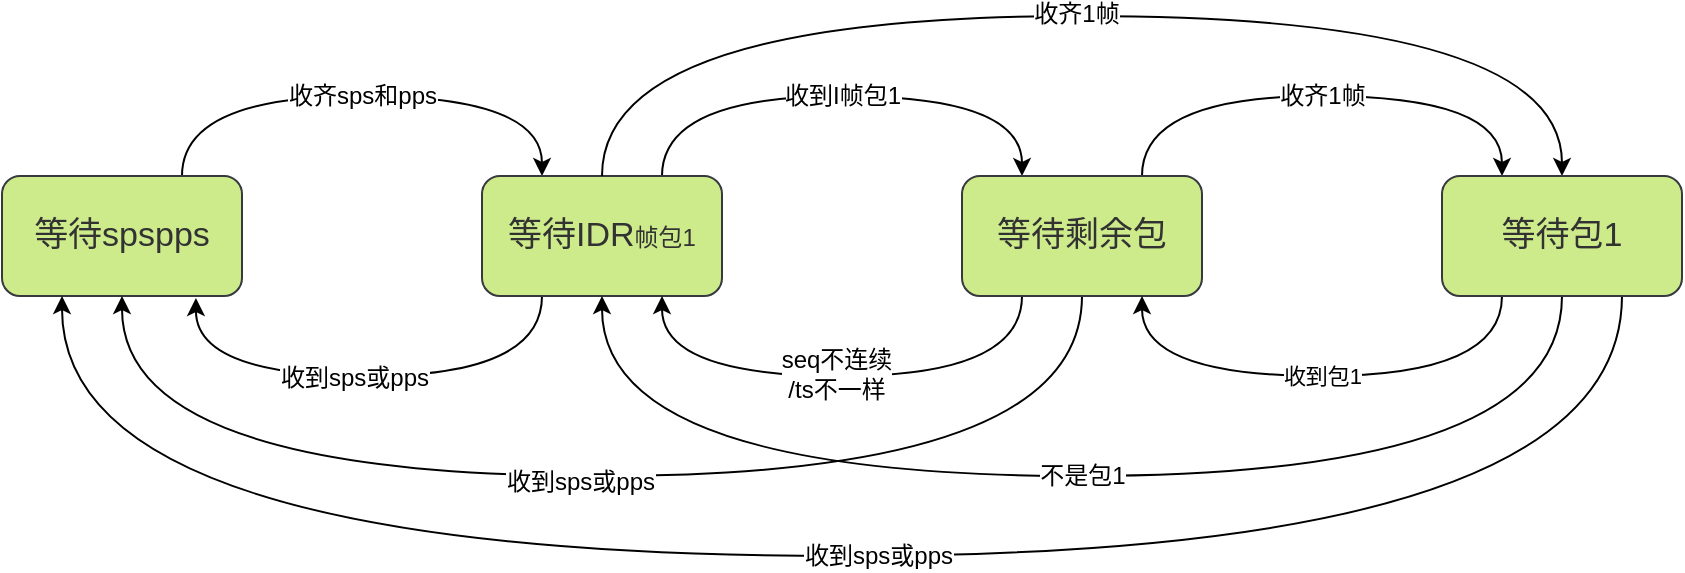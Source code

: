 <mxfile version="12.3.2" type="device" pages="3"><diagram id="Md84uTz-1doAXqeSk_CI" name="H264Depack"><mxGraphModel dx="1370" dy="860" grid="1" gridSize="10" guides="1" tooltips="1" connect="1" arrows="1" fold="1" page="1" pageScale="1" pageWidth="827" pageHeight="1169" math="0" shadow="0"><root><mxCell id="T4hZ1Px-YXxfWn6DsISD-0"/><mxCell id="T4hZ1Px-YXxfWn6DsISD-1" parent="T4hZ1Px-YXxfWn6DsISD-0"/><mxCell id="eX6O4hb9X0wzpT6Pg8Ec-5" style="edgeStyle=orthogonalEdgeStyle;rounded=0;orthogonalLoop=1;jettySize=auto;html=1;exitX=0.75;exitY=0;exitDx=0;exitDy=0;entryX=0.25;entryY=0;entryDx=0;entryDy=0;curved=1;" parent="T4hZ1Px-YXxfWn6DsISD-1" source="eX6O4hb9X0wzpT6Pg8Ec-1" target="eX6O4hb9X0wzpT6Pg8Ec-2" edge="1"><mxGeometry relative="1" as="geometry"><Array as="points"><mxPoint x="130" y="260"/><mxPoint x="310" y="260"/></Array></mxGeometry></mxCell><mxCell id="eX6O4hb9X0wzpT6Pg8Ec-6" value="收齐sps和pps" style="text;html=1;align=center;verticalAlign=middle;resizable=0;points=[];;labelBackgroundColor=#ffffff;" parent="eX6O4hb9X0wzpT6Pg8Ec-5" vertex="1" connectable="0"><mxGeometry x="-0.45" relative="1" as="geometry"><mxPoint x="58" as="offset"/></mxGeometry></mxCell><mxCell id="eX6O4hb9X0wzpT6Pg8Ec-1" value="&lt;span style=&quot;color: rgb(50 , 50 , 50) ; font-size: 17px ; white-space: normal ; background-color: rgba(255 , 255 , 255 , 0.01)&quot;&gt;等待spspps&lt;/span&gt;" style="rounded=1;whiteSpace=wrap;html=1;fillColor=#cdeb8b;strokeColor=#36393d;" parent="T4hZ1Px-YXxfWn6DsISD-1" vertex="1"><mxGeometry x="40" y="300" width="120" height="60" as="geometry"/></mxCell><mxCell id="eX6O4hb9X0wzpT6Pg8Ec-13" style="edgeStyle=orthogonalEdgeStyle;curved=1;rounded=0;orthogonalLoop=1;jettySize=auto;html=1;entryX=0.25;entryY=0;entryDx=0;entryDy=0;exitX=0.75;exitY=0;exitDx=0;exitDy=0;" parent="T4hZ1Px-YXxfWn6DsISD-1" source="eX6O4hb9X0wzpT6Pg8Ec-2" target="eX6O4hb9X0wzpT6Pg8Ec-3" edge="1"><mxGeometry relative="1" as="geometry"><Array as="points"><mxPoint x="370" y="260"/><mxPoint x="550" y="260"/></Array></mxGeometry></mxCell><mxCell id="eX6O4hb9X0wzpT6Pg8Ec-14" value="收到I帧包1" style="text;html=1;align=center;verticalAlign=middle;resizable=0;points=[];;labelBackgroundColor=#ffffff;" parent="eX6O4hb9X0wzpT6Pg8Ec-13" vertex="1" connectable="0"><mxGeometry x="-0.177" y="-1" relative="1" as="geometry"><mxPoint x="23" y="-1" as="offset"/></mxGeometry></mxCell><mxCell id="eX6O4hb9X0wzpT6Pg8Ec-18" style="edgeStyle=orthogonalEdgeStyle;curved=1;rounded=0;orthogonalLoop=1;jettySize=auto;html=1;entryX=0.808;entryY=1.017;entryDx=0;entryDy=0;entryPerimeter=0;exitX=0.25;exitY=1;exitDx=0;exitDy=0;" parent="T4hZ1Px-YXxfWn6DsISD-1" source="eX6O4hb9X0wzpT6Pg8Ec-2" target="eX6O4hb9X0wzpT6Pg8Ec-1" edge="1"><mxGeometry relative="1" as="geometry"><Array as="points"><mxPoint x="310" y="400"/><mxPoint x="137" y="400"/></Array></mxGeometry></mxCell><mxCell id="eX6O4hb9X0wzpT6Pg8Ec-19" value="收到sps或pps" style="text;html=1;align=center;verticalAlign=middle;resizable=0;points=[];;labelBackgroundColor=#ffffff;" parent="eX6O4hb9X0wzpT6Pg8Ec-18" vertex="1" connectable="0"><mxGeometry x="0.064" y="1" relative="1" as="geometry"><mxPoint as="offset"/></mxGeometry></mxCell><mxCell id="eX6O4hb9X0wzpT6Pg8Ec-2" value="&lt;span style=&quot;color: rgb(50 , 50 , 50) ; font-size: 17px ; background-color: rgba(255 , 255 , 255 , 0.01)&quot;&gt;等待IDR&lt;/span&gt;&lt;span style=&quot;color: rgb(50 , 50 , 50) ; font-size: inherit&quot;&gt;帧包1&lt;/span&gt;" style="rounded=1;whiteSpace=wrap;html=1;fillColor=#cdeb8b;strokeColor=#36393d;" parent="T4hZ1Px-YXxfWn6DsISD-1" vertex="1"><mxGeometry x="280" y="300" width="120" height="60" as="geometry"/></mxCell><mxCell id="eX6O4hb9X0wzpT6Pg8Ec-20" style="edgeStyle=orthogonalEdgeStyle;curved=1;rounded=0;orthogonalLoop=1;jettySize=auto;html=1;entryX=0.75;entryY=1;entryDx=0;entryDy=0;exitX=0.25;exitY=1;exitDx=0;exitDy=0;" parent="T4hZ1Px-YXxfWn6DsISD-1" source="eX6O4hb9X0wzpT6Pg8Ec-3" target="eX6O4hb9X0wzpT6Pg8Ec-2" edge="1"><mxGeometry relative="1" as="geometry"><Array as="points"><mxPoint x="550" y="400"/><mxPoint x="370" y="400"/></Array></mxGeometry></mxCell><mxCell id="eX6O4hb9X0wzpT6Pg8Ec-21" value="&lt;div&gt;seq不连续&lt;/div&gt;&lt;div&gt;/ts不一样&lt;/div&gt;" style="text;html=1;align=center;verticalAlign=middle;resizable=0;points=[];;labelBackgroundColor=#ffffff;" parent="eX6O4hb9X0wzpT6Pg8Ec-20" vertex="1" connectable="0"><mxGeometry x="0.023" y="-1" relative="1" as="geometry"><mxPoint as="offset"/></mxGeometry></mxCell><mxCell id="eX6O4hb9X0wzpT6Pg8Ec-22" style="edgeStyle=orthogonalEdgeStyle;curved=1;rounded=0;orthogonalLoop=1;jettySize=auto;html=1;entryX=0.25;entryY=0;entryDx=0;entryDy=0;exitX=0.75;exitY=0;exitDx=0;exitDy=0;" parent="T4hZ1Px-YXxfWn6DsISD-1" source="eX6O4hb9X0wzpT6Pg8Ec-3" target="eX6O4hb9X0wzpT6Pg8Ec-4" edge="1"><mxGeometry relative="1" as="geometry"><Array as="points"><mxPoint x="610" y="260"/><mxPoint x="790" y="260"/></Array></mxGeometry></mxCell><mxCell id="eX6O4hb9X0wzpT6Pg8Ec-23" value="收齐1帧" style="text;html=1;align=center;verticalAlign=middle;resizable=0;points=[];;labelBackgroundColor=#ffffff;" parent="eX6O4hb9X0wzpT6Pg8Ec-22" vertex="1" connectable="0"><mxGeometry x="-0.092" relative="1" as="geometry"><mxPoint x="12" as="offset"/></mxGeometry></mxCell><mxCell id="eX6O4hb9X0wzpT6Pg8Ec-25" style="edgeStyle=orthogonalEdgeStyle;curved=1;rounded=0;orthogonalLoop=1;jettySize=auto;html=1;entryX=0.5;entryY=0;entryDx=0;entryDy=0;exitX=0.5;exitY=0;exitDx=0;exitDy=0;" parent="T4hZ1Px-YXxfWn6DsISD-1" source="eX6O4hb9X0wzpT6Pg8Ec-2" target="eX6O4hb9X0wzpT6Pg8Ec-4" edge="1"><mxGeometry relative="1" as="geometry"><Array as="points"><mxPoint x="340" y="220"/><mxPoint x="820" y="220"/></Array></mxGeometry></mxCell><mxCell id="eX6O4hb9X0wzpT6Pg8Ec-26" value="收齐1帧" style="text;html=1;align=center;verticalAlign=middle;resizable=0;points=[];;labelBackgroundColor=#ffffff;" parent="eX6O4hb9X0wzpT6Pg8Ec-25" vertex="1" connectable="0"><mxGeometry x="-0.009" y="1" relative="1" as="geometry"><mxPoint as="offset"/></mxGeometry></mxCell><mxCell id="eX6O4hb9X0wzpT6Pg8Ec-29" style="edgeStyle=orthogonalEdgeStyle;curved=1;rounded=0;orthogonalLoop=1;jettySize=auto;html=1;entryX=0.5;entryY=1;entryDx=0;entryDy=0;exitX=0.5;exitY=1;exitDx=0;exitDy=0;" parent="T4hZ1Px-YXxfWn6DsISD-1" source="eX6O4hb9X0wzpT6Pg8Ec-3" target="eX6O4hb9X0wzpT6Pg8Ec-1" edge="1"><mxGeometry relative="1" as="geometry"><Array as="points"><mxPoint x="580" y="450"/><mxPoint x="100" y="450"/></Array></mxGeometry></mxCell><mxCell id="eX6O4hb9X0wzpT6Pg8Ec-30" value="收到sps或pps" style="text;html=1;align=center;verticalAlign=middle;resizable=0;points=[];;labelBackgroundColor=#ffffff;" parent="eX6O4hb9X0wzpT6Pg8Ec-29" vertex="1" connectable="0"><mxGeometry x="0.033" y="3" relative="1" as="geometry"><mxPoint as="offset"/></mxGeometry></mxCell><mxCell id="eX6O4hb9X0wzpT6Pg8Ec-3" value="&lt;span style=&quot;color: rgb(50 , 50 , 50) ; font-size: 17px ; background-color: rgba(255 , 255 , 255 , 0.01)&quot;&gt;等待剩余包&lt;/span&gt;" style="rounded=1;whiteSpace=wrap;html=1;fillColor=#cdeb8b;strokeColor=#36393d;" parent="T4hZ1Px-YXxfWn6DsISD-1" vertex="1"><mxGeometry x="520" y="300" width="120" height="60" as="geometry"/></mxCell><mxCell id="eX6O4hb9X0wzpT6Pg8Ec-24" value="收到包1" style="edgeStyle=orthogonalEdgeStyle;curved=1;rounded=0;orthogonalLoop=1;jettySize=auto;html=1;entryX=0.75;entryY=1;entryDx=0;entryDy=0;exitX=0.25;exitY=1;exitDx=0;exitDy=0;" parent="T4hZ1Px-YXxfWn6DsISD-1" source="eX6O4hb9X0wzpT6Pg8Ec-4" target="eX6O4hb9X0wzpT6Pg8Ec-3" edge="1"><mxGeometry relative="1" as="geometry"><Array as="points"><mxPoint x="790" y="400"/><mxPoint x="610" y="400"/></Array></mxGeometry></mxCell><mxCell id="eX6O4hb9X0wzpT6Pg8Ec-27" style="edgeStyle=orthogonalEdgeStyle;curved=1;rounded=0;orthogonalLoop=1;jettySize=auto;html=1;entryX=0.5;entryY=1;entryDx=0;entryDy=0;exitX=0.5;exitY=1;exitDx=0;exitDy=0;" parent="T4hZ1Px-YXxfWn6DsISD-1" source="eX6O4hb9X0wzpT6Pg8Ec-4" target="eX6O4hb9X0wzpT6Pg8Ec-2" edge="1"><mxGeometry relative="1" as="geometry"><Array as="points"><mxPoint x="820" y="450"/><mxPoint x="340" y="450"/></Array></mxGeometry></mxCell><mxCell id="eX6O4hb9X0wzpT6Pg8Ec-28" value="不是包1" style="text;html=1;align=center;verticalAlign=middle;resizable=0;points=[];;labelBackgroundColor=#ffffff;" parent="eX6O4hb9X0wzpT6Pg8Ec-27" vertex="1" connectable="0"><mxGeometry relative="1" as="geometry"><mxPoint as="offset"/></mxGeometry></mxCell><mxCell id="eX6O4hb9X0wzpT6Pg8Ec-31" style="edgeStyle=orthogonalEdgeStyle;curved=1;rounded=0;orthogonalLoop=1;jettySize=auto;html=1;entryX=0.25;entryY=1;entryDx=0;entryDy=0;exitX=0.75;exitY=1;exitDx=0;exitDy=0;" parent="T4hZ1Px-YXxfWn6DsISD-1" source="eX6O4hb9X0wzpT6Pg8Ec-4" target="eX6O4hb9X0wzpT6Pg8Ec-1" edge="1"><mxGeometry relative="1" as="geometry"><Array as="points"><mxPoint x="850" y="490"/><mxPoint x="70" y="490"/></Array></mxGeometry></mxCell><mxCell id="eX6O4hb9X0wzpT6Pg8Ec-32" value="收到sps或pps" style="text;html=1;align=center;verticalAlign=middle;resizable=0;points=[];;labelBackgroundColor=#ffffff;" parent="eX6O4hb9X0wzpT6Pg8Ec-31" vertex="1" connectable="0"><mxGeometry x="-0.035" relative="1" as="geometry"><mxPoint as="offset"/></mxGeometry></mxCell><mxCell id="eX6O4hb9X0wzpT6Pg8Ec-4" value="&lt;span style=&quot;color: rgb(50 , 50 , 50) ; font-size: 17px ; background-color: rgba(255 , 255 , 255 , 0.01)&quot;&gt;等待包1&lt;/span&gt;" style="rounded=1;whiteSpace=wrap;html=1;fillColor=#cdeb8b;strokeColor=#36393d;" parent="T4hZ1Px-YXxfWn6DsISD-1" vertex="1"><mxGeometry x="760" y="300" width="120" height="60" as="geometry"/></mxCell></root></mxGraphModel></diagram><diagram name="c2rtmp" id="&amp;#x7248;&amp;#x9762;_1"><mxGraphModel dx="991" dy="776" grid="1" gridSize="10" guides="1" tooltips="1" connect="1" arrows="1" fold="1" page="1" pageScale="1" pageWidth="826" pageHeight="1169" background="none" math="0" shadow="0"><root><mxCell id="0"/><mxCell id="1" parent="0"/><mxCell id="Ic75zNPmqzDmHz3IrffY-1" style="rounded=0;orthogonalLoop=1;jettySize=auto;html=1;entryX=0;entryY=0.5;entryDx=0;entryDy=0;" parent="1" source="H6DLIzqr_52wFTaA-6qF-9" target="H6DLIzqr_52wFTaA-6qF-11" edge="1"><mxGeometry relative="1" as="geometry"/></mxCell><mxCell id="Ic75zNPmqzDmHz3IrffY-2" value="rtmp play/push" style="text;html=1;align=center;verticalAlign=middle;resizable=0;points=[];;labelBackgroundColor=#ffffff;" parent="Ic75zNPmqzDmHz3IrffY-1" vertex="1" connectable="0"><mxGeometry x="0.23" y="-1" relative="1" as="geometry"><mxPoint x="-18.5" y="-0.5" as="offset"/></mxGeometry></mxCell><mxCell id="Ic75zNPmqzDmHz3IrffY-4" style="edgeStyle=none;rounded=0;orthogonalLoop=1;jettySize=auto;html=1;entryX=0;entryY=0.5;entryDx=0;entryDy=0;" parent="1" source="H6DLIzqr_52wFTaA-6qF-9" target="Ic75zNPmqzDmHz3IrffY-3" edge="1"><mxGeometry relative="1" as="geometry"/></mxCell><mxCell id="Ic75zNPmqzDmHz3IrffY-5" value="client http req" style="text;html=1;align=center;verticalAlign=middle;resizable=0;points=[];;labelBackgroundColor=#ffffff;" parent="Ic75zNPmqzDmHz3IrffY-4" vertex="1" connectable="0"><mxGeometry x="0.06" y="1" relative="1" as="geometry"><mxPoint as="offset"/></mxGeometry></mxCell><mxCell id="Ic75zNPmqzDmHz3IrffY-7" style="edgeStyle=none;rounded=0;orthogonalLoop=1;jettySize=auto;html=1;" parent="1" source="H6DLIzqr_52wFTaA-6qF-9" target="Ic75zNPmqzDmHz3IrffY-6" edge="1"><mxGeometry relative="1" as="geometry"/></mxCell><mxCell id="Ic75zNPmqzDmHz3IrffY-8" value="delete session" style="text;html=1;align=center;verticalAlign=middle;resizable=0;points=[];;labelBackgroundColor=#ffffff;" parent="Ic75zNPmqzDmHz3IrffY-7" vertex="1" connectable="0"><mxGeometry x="-0.274" y="4" relative="1" as="geometry"><mxPoint x="30.5" y="6.5" as="offset"/></mxGeometry></mxCell><mxCell id="Ic75zNPmqzDmHz3IrffY-13" style="edgeStyle=none;rounded=0;orthogonalLoop=1;jettySize=auto;html=1;entryX=0.5;entryY=0;entryDx=0;entryDy=0;" parent="1" source="H6DLIzqr_52wFTaA-6qF-9" target="Ic75zNPmqzDmHz3IrffY-9" edge="1"><mxGeometry relative="1" as="geometry"/></mxCell><mxCell id="Ic75zNPmqzDmHz3IrffY-14" value="enter success" style="text;html=1;align=center;verticalAlign=middle;resizable=0;points=[];;labelBackgroundColor=#ffffff;" parent="Ic75zNPmqzDmHz3IrffY-13" vertex="1" connectable="0"><mxGeometry x="-0.379" y="-1" relative="1" as="geometry"><mxPoint as="offset"/></mxGeometry></mxCell><mxCell id="H6DLIzqr_52wFTaA-6qF-9" value="entering" style="rounded=1;whiteSpace=wrap;html=1;fillColor=#dae8fc;strokeColor=#6c8ebf;" parent="1" vertex="1"><mxGeometry x="120" y="170" width="120" height="60" as="geometry"/></mxCell><mxCell id="H6DLIzqr_52wFTaA-6qF-11" value="response fail to client" style="rounded=1;whiteSpace=wrap;html=1;fillColor=#d5e8d4;strokeColor=#82b366;" parent="1" vertex="1"><mxGeometry x="400" y="110" width="160" height="40" as="geometry"/></mxCell><mxCell id="Ic75zNPmqzDmHz3IrffY-3" value="client req queue" style="rounded=1;whiteSpace=wrap;html=1;fillColor=#d5e8d4;strokeColor=#82b366;" parent="1" vertex="1"><mxGeometry x="400" y="180" width="160" height="40" as="geometry"/></mxCell><mxCell id="Ic75zNPmqzDmHz3IrffY-6" value="exit confr" style="rounded=1;whiteSpace=wrap;html=1;fillColor=#d5e8d4;strokeColor=#82b366;" parent="1" vertex="1"><mxGeometry x="400" y="250" width="160" height="40" as="geometry"/></mxCell><mxCell id="Ic75zNPmqzDmHz3IrffY-11" style="edgeStyle=none;rounded=0;orthogonalLoop=1;jettySize=auto;html=1;entryX=0;entryY=0.75;entryDx=0;entryDy=0;" parent="1" source="Ic75zNPmqzDmHz3IrffY-9" target="Ic75zNPmqzDmHz3IrffY-10" edge="1"><mxGeometry relative="1" as="geometry"/></mxCell><mxCell id="Ic75zNPmqzDmHz3IrffY-12" value="immediately" style="text;html=1;align=center;verticalAlign=middle;resizable=0;points=[];;labelBackgroundColor=#ffffff;" parent="Ic75zNPmqzDmHz3IrffY-11" vertex="1" connectable="0"><mxGeometry x="0.168" y="-1" relative="1" as="geometry"><mxPoint x="-13.5" y="4.5" as="offset"/></mxGeometry></mxCell><mxCell id="Ic75zNPmqzDmHz3IrffY-16" style="edgeStyle=none;rounded=0;orthogonalLoop=1;jettySize=auto;html=1;entryX=0;entryY=0.5;entryDx=0;entryDy=0;" parent="1" source="Ic75zNPmqzDmHz3IrffY-9" target="Ic75zNPmqzDmHz3IrffY-20" edge="1"><mxGeometry relative="1" as="geometry"><mxPoint x="360" y="507.5" as="targetPoint"/></mxGeometry></mxCell><mxCell id="Ic75zNPmqzDmHz3IrffY-17" value="client http req" style="text;html=1;align=center;verticalAlign=middle;resizable=0;points=[];;labelBackgroundColor=#ffffff;" parent="Ic75zNPmqzDmHz3IrffY-16" vertex="1" connectable="0"><mxGeometry x="-0.04" y="1" relative="1" as="geometry"><mxPoint as="offset"/></mxGeometry></mxCell><mxCell id="Ic75zNPmqzDmHz3IrffY-27" style="rounded=0;orthogonalLoop=1;jettySize=auto;html=1;entryX=0;entryY=0.5;entryDx=0;entryDy=0;" parent="1" source="Ic75zNPmqzDmHz3IrffY-9" target="Ic75zNPmqzDmHz3IrffY-26" edge="1"><mxGeometry relative="1" as="geometry"/></mxCell><mxCell id="Ic75zNPmqzDmHz3IrffY-28" value="rtmp play/push" style="text;html=1;align=center;verticalAlign=middle;resizable=0;points=[];;labelBackgroundColor=#ffffff;" parent="Ic75zNPmqzDmHz3IrffY-27" vertex="1" connectable="0"><mxGeometry x="-0.163" y="-1" relative="1" as="geometry"><mxPoint x="13.5" y="-1.5" as="offset"/></mxGeometry></mxCell><mxCell id="Ic75zNPmqzDmHz3IrffY-30" style="edgeStyle=none;rounded=0;orthogonalLoop=1;jettySize=auto;html=1;entryX=0;entryY=0.5;entryDx=0;entryDy=0;" parent="1" source="Ic75zNPmqzDmHz3IrffY-9" target="Ic75zNPmqzDmHz3IrffY-29" edge="1"><mxGeometry relative="1" as="geometry"/></mxCell><mxCell id="Ic75zNPmqzDmHz3IrffY-31" value="delete session" style="text;html=1;align=center;verticalAlign=middle;resizable=0;points=[];;labelBackgroundColor=#ffffff;" parent="Ic75zNPmqzDmHz3IrffY-30" vertex="1" connectable="0"><mxGeometry x="-0.127" relative="1" as="geometry"><mxPoint x="20" y="10.5" as="offset"/></mxGeometry></mxCell><mxCell id="Ic75zNPmqzDmHz3IrffY-33" style="edgeStyle=none;rounded=0;orthogonalLoop=1;jettySize=auto;html=1;" parent="1" source="Ic75zNPmqzDmHz3IrffY-9" target="Ic75zNPmqzDmHz3IrffY-32" edge="1"><mxGeometry relative="1" as="geometry"/></mxCell><mxCell id="Ic75zNPmqzDmHz3IrffY-34" value="diconnected" style="text;html=1;align=center;verticalAlign=middle;resizable=0;points=[];;labelBackgroundColor=#ffffff;" parent="Ic75zNPmqzDmHz3IrffY-33" vertex="1" connectable="0"><mxGeometry x="-0.093" relative="1" as="geometry"><mxPoint y="-22.5" as="offset"/></mxGeometry></mxCell><mxCell id="Ic75zNPmqzDmHz3IrffY-9" value="entered" style="rounded=1;whiteSpace=wrap;html=1;fillColor=#dae8fc;strokeColor=#6c8ebf;" parent="1" vertex="1"><mxGeometry x="120" y="422.5" width="120" height="60" as="geometry"/></mxCell><mxCell id="Ic75zNPmqzDmHz3IrffY-19" style="edgeStyle=none;rounded=0;orthogonalLoop=1;jettySize=auto;html=1;entryX=0;entryY=0.5;entryDx=0;entryDy=0;" parent="1" source="Ic75zNPmqzDmHz3IrffY-10" target="Ic75zNPmqzDmHz3IrffY-18" edge="1"><mxGeometry relative="1" as="geometry"/></mxCell><mxCell id="Ic75zNPmqzDmHz3IrffY-10" value="iterate client req queue" style="rounded=1;whiteSpace=wrap;html=1;fillColor=#d5e8d4;strokeColor=#82b366;" parent="1" vertex="1"><mxGeometry x="400" y="350" width="160" height="40" as="geometry"/></mxCell><mxCell id="Ic75zNPmqzDmHz3IrffY-18" value="process req" style="rounded=1;whiteSpace=wrap;html=1;fillColor=#d5e8d4;strokeColor=#82b366;" parent="1" vertex="1"><mxGeometry x="620" y="350" width="160" height="40" as="geometry"/></mxCell><mxCell id="Ic75zNPmqzDmHz3IrffY-22" style="edgeStyle=none;rounded=0;orthogonalLoop=1;jettySize=auto;html=1;entryX=0.5;entryY=1;entryDx=0;entryDy=0;" parent="1" source="Ic75zNPmqzDmHz3IrffY-20" target="Ic75zNPmqzDmHz3IrffY-10" edge="1"><mxGeometry relative="1" as="geometry"/></mxCell><mxCell id="Ic75zNPmqzDmHz3IrffY-24" value="Y" style="text;html=1;align=center;verticalAlign=middle;resizable=0;points=[];;labelBackgroundColor=#ffffff;" parent="Ic75zNPmqzDmHz3IrffY-22" vertex="1" connectable="0"><mxGeometry x="-0.636" relative="1" as="geometry"><mxPoint as="offset"/></mxGeometry></mxCell><mxCell id="Ic75zNPmqzDmHz3IrffY-23" style="edgeStyle=orthogonalEdgeStyle;rounded=0;orthogonalLoop=1;jettySize=auto;html=1;exitX=1;exitY=0.5;exitDx=0;exitDy=0;entryX=0.5;entryY=1;entryDx=0;entryDy=0;" parent="1" source="Ic75zNPmqzDmHz3IrffY-20" target="Ic75zNPmqzDmHz3IrffY-18" edge="1"><mxGeometry relative="1" as="geometry"/></mxCell><mxCell id="Ic75zNPmqzDmHz3IrffY-25" value="N" style="text;html=1;align=center;verticalAlign=middle;resizable=0;points=[];;labelBackgroundColor=#ffffff;" parent="Ic75zNPmqzDmHz3IrffY-23" vertex="1" connectable="0"><mxGeometry x="-0.918" y="-1" relative="1" as="geometry"><mxPoint as="offset"/></mxGeometry></mxCell><mxCell id="Ic75zNPmqzDmHz3IrffY-20" value="&lt;span style=&quot;white-space: normal&quot;&gt;queue.length ?&lt;/span&gt;" style="rhombus;whiteSpace=wrap;html=1;" parent="1" vertex="1"><mxGeometry x="400" y="427.5" width="160" height="50" as="geometry"/></mxCell><mxCell id="Ic75zNPmqzDmHz3IrffY-26" value="process play/push" style="rounded=1;whiteSpace=wrap;html=1;fillColor=#d5e8d4;strokeColor=#82b366;" parent="1" vertex="1"><mxGeometry x="400" y="511.5" width="160" height="40" as="geometry"/></mxCell><mxCell id="Ic75zNPmqzDmHz3IrffY-29" value="exit confr" style="rounded=1;whiteSpace=wrap;html=1;fillColor=#d5e8d4;strokeColor=#82b366;" parent="1" vertex="1"><mxGeometry x="400" y="587.5" width="160" height="40" as="geometry"/></mxCell><mxCell id="Ic75zNPmqzDmHz3IrffY-35" style="edgeStyle=none;rounded=0;orthogonalLoop=1;jettySize=auto;html=1;exitX=0.083;exitY=0.017;exitDx=0;exitDy=0;exitPerimeter=0;" parent="1" source="Ic75zNPmqzDmHz3IrffY-32" edge="1"><mxGeometry relative="1" as="geometry"><mxPoint x="130" y="483" as="targetPoint"/></mxGeometry></mxCell><mxCell id="Ic75zNPmqzDmHz3IrffY-36" value="connected" style="text;html=1;align=center;verticalAlign=middle;resizable=0;points=[];;labelBackgroundColor=#ffffff;" parent="Ic75zNPmqzDmHz3IrffY-35" vertex="1" connectable="0"><mxGeometry x="0.146" y="1" relative="1" as="geometry"><mxPoint x="1" y="25" as="offset"/></mxGeometry></mxCell><mxCell id="Ic75zNPmqzDmHz3IrffY-32" value="retrying" style="rounded=1;whiteSpace=wrap;html=1;fillColor=#dae8fc;strokeColor=#6c8ebf;" parent="1" vertex="1"><mxGeometry x="120" y="660" width="120" height="60" as="geometry"/></mxCell><mxCell id="keOjPXZbSedMm5BZoAtV-1" value="注意事项：&lt;br&gt;&lt;ol&gt;&lt;li&gt;webrtc 发布流，小程序比bridge先收到onpub事件，小程序req stream时bridge会返回NOT found stream。&lt;/li&gt;&lt;li&gt;&lt;br&gt;&lt;/li&gt;&lt;/ol&gt;" style="rounded=0;whiteSpace=wrap;html=1;fillColor=#ffff88;strokeColor=#36393d;align=left;" parent="1" vertex="1"><mxGeometry x="120" y="780" width="480" height="220" as="geometry"/></mxCell></root></mxGraphModel></diagram><diagram id="mP8GLM8fvY2WS4EnOp6J" name="proxy"><mxGraphModel dx="805" dy="1599" grid="0" gridSize="10" guides="1" tooltips="1" connect="1" arrows="1" fold="1" page="1" pageScale="1" pageWidth="827" pageHeight="1169" math="0" shadow="0"><root><mxCell id="1NdqqJYy7UqOJjNnngYp-0"/><mxCell id="1NdqqJYy7UqOJjNnngYp-1" parent="1NdqqJYy7UqOJjNnngYp-0"/><mxCell id="1GGPlWqFTGeLnQlX8eij-129" value="" style="rounded=1;whiteSpace=wrap;html=1;dashed=1;strokeColor=#000000;fillColor=#FFFFFF;" vertex="1" parent="1NdqqJYy7UqOJjNnngYp-1"><mxGeometry x="454" y="706.5" width="190" height="147" as="geometry"/></mxCell><mxCell id="1GGPlWqFTGeLnQlX8eij-128" value="" style="rounded=1;whiteSpace=wrap;html=1;dashed=1;strokeColor=#000000;fillColor=#FFFFFF;" vertex="1" parent="1NdqqJYy7UqOJjNnngYp-1"><mxGeometry x="185" y="706.5" width="190" height="147" as="geometry"/></mxCell><mxCell id="1GGPlWqFTGeLnQlX8eij-127" value="" style="rounded=1;whiteSpace=wrap;html=1;dashed=1;strokeColor=#000000;fillColor=#FFFFFF;" vertex="1" parent="1NdqqJYy7UqOJjNnngYp-1"><mxGeometry x="574" y="27" width="190" height="147" as="geometry"/></mxCell><mxCell id="1GGPlWqFTGeLnQlX8eij-126" value="" style="rounded=1;whiteSpace=wrap;html=1;dashed=1;strokeColor=#000000;fillColor=#FFFFFF;" vertex="1" parent="1NdqqJYy7UqOJjNnngYp-1"><mxGeometry x="317" y="27" width="190" height="147" as="geometry"/></mxCell><mxCell id="1GGPlWqFTGeLnQlX8eij-125" value="" style="rounded=1;whiteSpace=wrap;html=1;dashed=1;strokeColor=#000000;fillColor=#FFFFFF;" vertex="1" parent="1NdqqJYy7UqOJjNnngYp-1"><mxGeometry x="57" y="27" width="190" height="147" as="geometry"/></mxCell><mxCell id="1GGPlWqFTGeLnQlX8eij-10" style="edgeStyle=orthogonalEdgeStyle;rounded=0;orthogonalLoop=1;jettySize=auto;html=1;exitX=0.5;exitY=0;exitDx=0;exitDy=0;entryX=0.5;entryY=1;entryDx=0;entryDy=0;" edge="1" parent="1NdqqJYy7UqOJjNnngYp-1" source="1NdqqJYy7UqOJjNnngYp-10" target="1GGPlWqFTGeLnQlX8eij-5"><mxGeometry relative="1" as="geometry"/></mxCell><mxCell id="1NdqqJYy7UqOJjNnngYp-10" value="用户A" style="ellipse;whiteSpace=wrap;html=1;" parent="1NdqqJYy7UqOJjNnngYp-1" vertex="1"><mxGeometry x="89" y="220" width="120" height="80" as="geometry"/></mxCell><mxCell id="1GGPlWqFTGeLnQlX8eij-11" style="edgeStyle=orthogonalEdgeStyle;rounded=0;orthogonalLoop=1;jettySize=auto;html=1;exitX=0.5;exitY=0;exitDx=0;exitDy=0;entryX=0.5;entryY=1;entryDx=0;entryDy=0;" edge="1" parent="1NdqqJYy7UqOJjNnngYp-1" source="1NdqqJYy7UqOJjNnngYp-12" target="1GGPlWqFTGeLnQlX8eij-6"><mxGeometry relative="1" as="geometry"/></mxCell><mxCell id="1NdqqJYy7UqOJjNnngYp-12" value="用户B" style="ellipse;whiteSpace=wrap;html=1;" parent="1NdqqJYy7UqOJjNnngYp-1" vertex="1"><mxGeometry x="352" y="220" width="120" height="80" as="geometry"/></mxCell><mxCell id="1GGPlWqFTGeLnQlX8eij-17" style="edgeStyle=orthogonalEdgeStyle;rounded=0;orthogonalLoop=1;jettySize=auto;html=1;exitX=0.5;exitY=0;exitDx=0;exitDy=0;entryX=0.5;entryY=1;entryDx=0;entryDy=0;" edge="1" parent="1NdqqJYy7UqOJjNnngYp-1" source="1GGPlWqFTGeLnQlX8eij-0" target="1GGPlWqFTGeLnQlX8eij-7"><mxGeometry relative="1" as="geometry"/></mxCell><mxCell id="1GGPlWqFTGeLnQlX8eij-0" value="用户C" style="ellipse;whiteSpace=wrap;html=1;" vertex="1" parent="1NdqqJYy7UqOJjNnngYp-1"><mxGeometry x="609" y="220" width="120" height="80" as="geometry"/></mxCell><mxCell id="1GGPlWqFTGeLnQlX8eij-1" value="xswitch&lt;br&gt;内网ip地址：AX1" style="rounded=1;whiteSpace=wrap;html=1;fillColor=#b0e3e6;strokeColor=#0e8088;" vertex="1" parent="1NdqqJYy7UqOJjNnngYp-1"><mxGeometry x="89" y="40" width="120" height="60" as="geometry"/></mxCell><mxCell id="1GGPlWqFTGeLnQlX8eij-13" style="edgeStyle=orthogonalEdgeStyle;rounded=0;orthogonalLoop=1;jettySize=auto;html=1;exitX=0;exitY=0.5;exitDx=0;exitDy=0;entryX=1;entryY=0.5;entryDx=0;entryDy=0;" edge="1" parent="1NdqqJYy7UqOJjNnngYp-1" source="1GGPlWqFTGeLnQlX8eij-3" target="1GGPlWqFTGeLnQlX8eij-1"><mxGeometry relative="1" as="geometry"/></mxCell><mxCell id="1GGPlWqFTGeLnQlX8eij-3" value="UDP Proxy&lt;br&gt;内网ip地址：BtoA1" style="rounded=1;whiteSpace=wrap;html=1;fillColor=#fad7ac;strokeColor=#b46504;" vertex="1" parent="1NdqqJYy7UqOJjNnngYp-1"><mxGeometry x="352" y="40" width="120" height="60" as="geometry"/></mxCell><mxCell id="1GGPlWqFTGeLnQlX8eij-80" style="edgeStyle=orthogonalEdgeStyle;rounded=0;orthogonalLoop=1;jettySize=auto;html=1;exitX=0.25;exitY=0;exitDx=0;exitDy=0;entryX=0.75;entryY=0;entryDx=0;entryDy=0;" edge="1" parent="1NdqqJYy7UqOJjNnngYp-1" source="1GGPlWqFTGeLnQlX8eij-4" target="1GGPlWqFTGeLnQlX8eij-1"><mxGeometry relative="1" as="geometry"/></mxCell><mxCell id="1GGPlWqFTGeLnQlX8eij-4" value="UDP Proxy&lt;br&gt;内网ip地址：CtoA1" style="rounded=1;whiteSpace=wrap;html=1;fillColor=#fad7ac;strokeColor=#b46504;" vertex="1" parent="1NdqqJYy7UqOJjNnngYp-1"><mxGeometry x="609" y="40" width="120" height="60" as="geometry"/></mxCell><mxCell id="1GGPlWqFTGeLnQlX8eij-14" style="edgeStyle=orthogonalEdgeStyle;rounded=0;orthogonalLoop=1;jettySize=auto;html=1;exitX=0.5;exitY=0;exitDx=0;exitDy=0;entryX=0.5;entryY=1;entryDx=0;entryDy=0;" edge="1" parent="1NdqqJYy7UqOJjNnngYp-1" source="1GGPlWqFTGeLnQlX8eij-5" target="1GGPlWqFTGeLnQlX8eij-1"><mxGeometry relative="1" as="geometry"/></mxCell><mxCell id="1GGPlWqFTGeLnQlX8eij-5" value="外网ip地址：AX2" style="rounded=1;whiteSpace=wrap;html=1;fillColor=#b0e3e6;strokeColor=#0e8088;" vertex="1" parent="1NdqqJYy7UqOJjNnngYp-1"><mxGeometry x="89" y="120" width="120" height="40" as="geometry"/></mxCell><mxCell id="1GGPlWqFTGeLnQlX8eij-12" style="edgeStyle=orthogonalEdgeStyle;rounded=0;orthogonalLoop=1;jettySize=auto;html=1;exitX=0.5;exitY=0;exitDx=0;exitDy=0;entryX=0.5;entryY=1;entryDx=0;entryDy=0;" edge="1" parent="1NdqqJYy7UqOJjNnngYp-1" source="1GGPlWqFTGeLnQlX8eij-6" target="1GGPlWqFTGeLnQlX8eij-3"><mxGeometry relative="1" as="geometry"/></mxCell><mxCell id="1GGPlWqFTGeLnQlX8eij-6" value="外网ip地址：BtoA2" style="rounded=1;whiteSpace=wrap;html=1;fillColor=#fad7ac;strokeColor=#b46504;" vertex="1" parent="1NdqqJYy7UqOJjNnngYp-1"><mxGeometry x="352" y="120" width="120" height="40" as="geometry"/></mxCell><mxCell id="1GGPlWqFTGeLnQlX8eij-16" style="edgeStyle=orthogonalEdgeStyle;rounded=0;orthogonalLoop=1;jettySize=auto;html=1;exitX=0.5;exitY=0;exitDx=0;exitDy=0;entryX=0.5;entryY=1;entryDx=0;entryDy=0;" edge="1" parent="1NdqqJYy7UqOJjNnngYp-1" source="1GGPlWqFTGeLnQlX8eij-7" target="1GGPlWqFTGeLnQlX8eij-4"><mxGeometry relative="1" as="geometry"/></mxCell><mxCell id="1GGPlWqFTGeLnQlX8eij-7" value="外网ip地址：CtoA2" style="rounded=1;whiteSpace=wrap;html=1;fillColor=#fad7ac;strokeColor=#b46504;" vertex="1" parent="1NdqqJYy7UqOJjNnngYp-1"><mxGeometry x="609" y="120" width="120" height="40" as="geometry"/></mxCell><mxCell id="1GGPlWqFTGeLnQlX8eij-8" value="candidate 映射：&lt;br&gt;AX2 -&amp;gt; BtoA2" style="text;html=1;align=center;verticalAlign=middle;resizable=0;points=[];;autosize=1;strokeColor=#000000;dashed=1;" vertex="1" parent="1NdqqJYy7UqOJjNnngYp-1"><mxGeometry x="367" y="309" width="101" height="32" as="geometry"/></mxCell><mxCell id="1GGPlWqFTGeLnQlX8eij-18" value="candidate 映射：&lt;br&gt;AX2 -&amp;gt; CtoA2" style="text;html=1;align=center;verticalAlign=middle;resizable=0;points=[];;autosize=1;strokeColor=#000000;dashed=1;" vertex="1" parent="1NdqqJYy7UqOJjNnngYp-1"><mxGeometry x="619" y="309" width="101" height="32" as="geometry"/></mxCell><mxCell id="1GGPlWqFTGeLnQlX8eij-51" value="" style="group" vertex="1" connectable="0" parent="1NdqqJYy7UqOJjNnngYp-1"><mxGeometry x="80" y="420" width="190" height="100" as="geometry"/></mxCell><mxCell id="1GGPlWqFTGeLnQlX8eij-49" value="" style="rounded=1;whiteSpace=wrap;html=1;dashed=1;" vertex="1" parent="1GGPlWqFTGeLnQlX8eij-51"><mxGeometry width="190" height="100" as="geometry"/></mxCell><mxCell id="1GGPlWqFTGeLnQlX8eij-41" value="" style="group" vertex="1" connectable="0" parent="1GGPlWqFTGeLnQlX8eij-51"><mxGeometry x="10" y="20" width="48" height="60" as="geometry"/></mxCell><mxCell id="1GGPlWqFTGeLnQlX8eij-25" value="AX1" style="rounded=1;whiteSpace=wrap;html=1;fillColor=#b0e3e6;strokeColor=#0e8088;" vertex="1" parent="1GGPlWqFTGeLnQlX8eij-41"><mxGeometry width="48" height="30" as="geometry"/></mxCell><mxCell id="1GGPlWqFTGeLnQlX8eij-38" value="AX2" style="rounded=1;whiteSpace=wrap;html=1;fillColor=#b0e3e6;strokeColor=#0e8088;" vertex="1" parent="1GGPlWqFTGeLnQlX8eij-41"><mxGeometry y="30" width="48" height="30" as="geometry"/></mxCell><mxCell id="1GGPlWqFTGeLnQlX8eij-43" value="" style="group" vertex="1" connectable="0" parent="1GGPlWqFTGeLnQlX8eij-51"><mxGeometry x="68" y="20" width="48" height="60" as="geometry"/></mxCell><mxCell id="1GGPlWqFTGeLnQlX8eij-44" value="AtoB1" style="rounded=1;whiteSpace=wrap;html=1;fillColor=#fad7ac;strokeColor=#b46504;" vertex="1" parent="1GGPlWqFTGeLnQlX8eij-43"><mxGeometry width="48" height="30" as="geometry"/></mxCell><mxCell id="1GGPlWqFTGeLnQlX8eij-45" value="AtoB2" style="rounded=1;whiteSpace=wrap;html=1;fillColor=#fad7ac;strokeColor=#b46504;" vertex="1" parent="1GGPlWqFTGeLnQlX8eij-43"><mxGeometry y="30" width="48" height="30" as="geometry"/></mxCell><mxCell id="1GGPlWqFTGeLnQlX8eij-46" value="" style="group" vertex="1" connectable="0" parent="1GGPlWqFTGeLnQlX8eij-51"><mxGeometry x="128" y="20" width="48" height="60" as="geometry"/></mxCell><mxCell id="1GGPlWqFTGeLnQlX8eij-47" value="AtoC1" style="rounded=1;whiteSpace=wrap;html=1;fillColor=#fad7ac;strokeColor=#b46504;" vertex="1" parent="1GGPlWqFTGeLnQlX8eij-46"><mxGeometry width="48" height="30" as="geometry"/></mxCell><mxCell id="1GGPlWqFTGeLnQlX8eij-48" value="AtoC2" style="rounded=1;whiteSpace=wrap;html=1;fillColor=#fad7ac;strokeColor=#b46504;" vertex="1" parent="1GGPlWqFTGeLnQlX8eij-46"><mxGeometry y="30" width="48" height="30" as="geometry"/></mxCell><mxCell id="1GGPlWqFTGeLnQlX8eij-64" value="" style="group" vertex="1" connectable="0" parent="1NdqqJYy7UqOJjNnngYp-1"><mxGeometry x="310" y="420" width="190" height="100" as="geometry"/></mxCell><mxCell id="1GGPlWqFTGeLnQlX8eij-53" value="" style="rounded=1;whiteSpace=wrap;html=1;dashed=1;" vertex="1" parent="1GGPlWqFTGeLnQlX8eij-64"><mxGeometry width="190" height="100" as="geometry"/></mxCell><mxCell id="1GGPlWqFTGeLnQlX8eij-54" value="" style="group" vertex="1" connectable="0" parent="1GGPlWqFTGeLnQlX8eij-64"><mxGeometry x="13" y="20" width="48" height="60" as="geometry"/></mxCell><mxCell id="1GGPlWqFTGeLnQlX8eij-55" value="BX1" style="rounded=1;whiteSpace=wrap;html=1;fillColor=#b0e3e6;strokeColor=#0e8088;" vertex="1" parent="1GGPlWqFTGeLnQlX8eij-54"><mxGeometry width="48" height="30" as="geometry"/></mxCell><mxCell id="1GGPlWqFTGeLnQlX8eij-56" value="BX2" style="rounded=1;whiteSpace=wrap;html=1;fillColor=#b0e3e6;strokeColor=#0e8088;" vertex="1" parent="1GGPlWqFTGeLnQlX8eij-54"><mxGeometry y="30" width="48" height="30" as="geometry"/></mxCell><mxCell id="1GGPlWqFTGeLnQlX8eij-57" value="" style="group" vertex="1" connectable="0" parent="1GGPlWqFTGeLnQlX8eij-64"><mxGeometry x="71" y="20" width="48" height="60" as="geometry"/></mxCell><mxCell id="1GGPlWqFTGeLnQlX8eij-58" value="BtoA1" style="rounded=1;whiteSpace=wrap;html=1;fillColor=#fad7ac;strokeColor=#b46504;" vertex="1" parent="1GGPlWqFTGeLnQlX8eij-57"><mxGeometry width="48" height="30" as="geometry"/></mxCell><mxCell id="1GGPlWqFTGeLnQlX8eij-59" value="BtoA2" style="rounded=1;whiteSpace=wrap;html=1;fillColor=#fad7ac;strokeColor=#b46504;" vertex="1" parent="1GGPlWqFTGeLnQlX8eij-57"><mxGeometry y="30" width="48" height="30" as="geometry"/></mxCell><mxCell id="1GGPlWqFTGeLnQlX8eij-60" value="" style="group" vertex="1" connectable="0" parent="1GGPlWqFTGeLnQlX8eij-64"><mxGeometry x="131" y="20" width="48" height="60" as="geometry"/></mxCell><mxCell id="1GGPlWqFTGeLnQlX8eij-61" value="BtoC1" style="rounded=1;whiteSpace=wrap;html=1;fillColor=#fad7ac;strokeColor=#b46504;" vertex="1" parent="1GGPlWqFTGeLnQlX8eij-60"><mxGeometry width="48" height="30" as="geometry"/></mxCell><mxCell id="1GGPlWqFTGeLnQlX8eij-62" value="BtoC2" style="rounded=1;whiteSpace=wrap;html=1;fillColor=#fad7ac;strokeColor=#b46504;" vertex="1" parent="1GGPlWqFTGeLnQlX8eij-60"><mxGeometry y="30" width="48" height="30" as="geometry"/></mxCell><mxCell id="1GGPlWqFTGeLnQlX8eij-65" value="" style="group" vertex="1" connectable="0" parent="1NdqqJYy7UqOJjNnngYp-1"><mxGeometry x="540" y="420" width="190" height="100" as="geometry"/></mxCell><mxCell id="1GGPlWqFTGeLnQlX8eij-66" value="" style="rounded=1;whiteSpace=wrap;html=1;dashed=1;" vertex="1" parent="1GGPlWqFTGeLnQlX8eij-65"><mxGeometry width="190" height="100" as="geometry"/></mxCell><mxCell id="1GGPlWqFTGeLnQlX8eij-67" value="" style="group" vertex="1" connectable="0" parent="1GGPlWqFTGeLnQlX8eij-65"><mxGeometry x="13" y="20" width="48" height="60" as="geometry"/></mxCell><mxCell id="1GGPlWqFTGeLnQlX8eij-68" value="CX1" style="rounded=1;whiteSpace=wrap;html=1;fillColor=#b0e3e6;strokeColor=#0e8088;" vertex="1" parent="1GGPlWqFTGeLnQlX8eij-67"><mxGeometry width="48" height="30" as="geometry"/></mxCell><mxCell id="1GGPlWqFTGeLnQlX8eij-69" value="CX2" style="rounded=1;whiteSpace=wrap;html=1;fillColor=#b0e3e6;strokeColor=#0e8088;" vertex="1" parent="1GGPlWqFTGeLnQlX8eij-67"><mxGeometry y="30" width="48" height="30" as="geometry"/></mxCell><mxCell id="1GGPlWqFTGeLnQlX8eij-70" value="" style="group" vertex="1" connectable="0" parent="1GGPlWqFTGeLnQlX8eij-65"><mxGeometry x="71" y="20" width="48" height="60" as="geometry"/></mxCell><mxCell id="1GGPlWqFTGeLnQlX8eij-71" value="CtoB1" style="rounded=1;whiteSpace=wrap;html=1;fillColor=#fad7ac;strokeColor=#b46504;" vertex="1" parent="1GGPlWqFTGeLnQlX8eij-70"><mxGeometry width="48" height="30" as="geometry"/></mxCell><mxCell id="1GGPlWqFTGeLnQlX8eij-72" value="CtoB2" style="rounded=1;whiteSpace=wrap;html=1;fillColor=#fad7ac;strokeColor=#b46504;" vertex="1" parent="1GGPlWqFTGeLnQlX8eij-70"><mxGeometry y="30" width="48" height="30" as="geometry"/></mxCell><mxCell id="1GGPlWqFTGeLnQlX8eij-73" value="" style="group" vertex="1" connectable="0" parent="1GGPlWqFTGeLnQlX8eij-65"><mxGeometry x="131" y="20" width="48" height="60" as="geometry"/></mxCell><mxCell id="1GGPlWqFTGeLnQlX8eij-74" value="CtoA1" style="rounded=1;whiteSpace=wrap;html=1;fillColor=#fad7ac;strokeColor=#b46504;" vertex="1" parent="1GGPlWqFTGeLnQlX8eij-73"><mxGeometry width="48" height="30" as="geometry"/></mxCell><mxCell id="1GGPlWqFTGeLnQlX8eij-75" value="CtoA2" style="rounded=1;whiteSpace=wrap;html=1;fillColor=#fad7ac;strokeColor=#b46504;" vertex="1" parent="1GGPlWqFTGeLnQlX8eij-73"><mxGeometry y="30" width="48" height="30" as="geometry"/></mxCell><mxCell id="1GGPlWqFTGeLnQlX8eij-76" value="candidate 映射：&lt;br&gt;BX2 -&amp;gt; AtoB2&lt;br&gt;CX2-&amp;gt; AtoC2" style="text;html=1;align=center;verticalAlign=middle;resizable=0;points=[];;autosize=1;strokeColor=#000000;dashed=1;" vertex="1" parent="1NdqqJYy7UqOJjNnngYp-1"><mxGeometry x="115" y="542" width="101" height="46" as="geometry"/></mxCell><mxCell id="1GGPlWqFTGeLnQlX8eij-78" value="candidate 映射：&lt;br&gt;AX2 -&amp;gt; BtoA2&lt;br&gt;CX2-&amp;gt; BtoC2" style="text;html=1;align=center;verticalAlign=middle;resizable=0;points=[];;autosize=1;strokeColor=#000000;dashed=1;" vertex="1" parent="1NdqqJYy7UqOJjNnngYp-1"><mxGeometry x="357" y="542" width="101" height="46" as="geometry"/></mxCell><mxCell id="1GGPlWqFTGeLnQlX8eij-79" value="candidate 映射：&lt;br&gt;AX2 -&amp;gt; CtoA2&lt;br&gt;BX2-&amp;gt; CtoB2" style="text;html=1;align=center;verticalAlign=middle;resizable=0;points=[];;autosize=1;strokeColor=#000000;dashed=1;" vertex="1" parent="1NdqqJYy7UqOJjNnngYp-1"><mxGeometry x="595" y="542" width="101" height="46" as="geometry"/></mxCell><mxCell id="1GGPlWqFTGeLnQlX8eij-81" style="edgeStyle=orthogonalEdgeStyle;rounded=0;orthogonalLoop=1;jettySize=auto;html=1;exitX=0.5;exitY=0;exitDx=0;exitDy=0;entryX=0.5;entryY=1;entryDx=0;entryDy=0;" edge="1" source="1GGPlWqFTGeLnQlX8eij-82" target="1GGPlWqFTGeLnQlX8eij-93" parent="1NdqqJYy7UqOJjNnngYp-1"><mxGeometry relative="1" as="geometry"/></mxCell><mxCell id="1GGPlWqFTGeLnQlX8eij-100" style="edgeStyle=orthogonalEdgeStyle;rounded=0;orthogonalLoop=1;jettySize=auto;html=1;dashed=1;startArrow=classic;startFill=1;" edge="1" parent="1NdqqJYy7UqOJjNnngYp-1"><mxGeometry relative="1" as="geometry"><mxPoint x="370" y="940" as="sourcePoint"/><mxPoint x="460" y="940" as="targetPoint"/></mxGeometry></mxCell><mxCell id="1GGPlWqFTGeLnQlX8eij-82" value="用户A" style="ellipse;whiteSpace=wrap;html=1;" vertex="1" parent="1NdqqJYy7UqOJjNnngYp-1"><mxGeometry x="226" y="900" width="120" height="80" as="geometry"/></mxCell><mxCell id="1GGPlWqFTGeLnQlX8eij-83" style="edgeStyle=orthogonalEdgeStyle;rounded=0;orthogonalLoop=1;jettySize=auto;html=1;exitX=0.5;exitY=0;exitDx=0;exitDy=0;entryX=0.5;entryY=1;entryDx=0;entryDy=0;" edge="1" source="1GGPlWqFTGeLnQlX8eij-84" target="1GGPlWqFTGeLnQlX8eij-95" parent="1NdqqJYy7UqOJjNnngYp-1"><mxGeometry relative="1" as="geometry"/></mxCell><mxCell id="1GGPlWqFTGeLnQlX8eij-84" value="用户B" style="ellipse;whiteSpace=wrap;html=1;" vertex="1" parent="1NdqqJYy7UqOJjNnngYp-1"><mxGeometry x="489" y="900" width="120" height="80" as="geometry"/></mxCell><mxCell id="1GGPlWqFTGeLnQlX8eij-87" value="turn&lt;br&gt;内网ip地址：AT1" style="rounded=1;whiteSpace=wrap;html=1;fillColor=#b0e3e6;strokeColor=#0e8088;" vertex="1" parent="1NdqqJYy7UqOJjNnngYp-1"><mxGeometry x="226" y="720" width="120" height="60" as="geometry"/></mxCell><mxCell id="1GGPlWqFTGeLnQlX8eij-89" value="turn&lt;br&gt;内网ip地址：BT1" style="rounded=1;whiteSpace=wrap;html=1;fillColor=#b0e3e6;strokeColor=#0e8088;" vertex="1" parent="1NdqqJYy7UqOJjNnngYp-1"><mxGeometry x="489" y="720" width="120" height="60" as="geometry"/></mxCell><mxCell id="1GGPlWqFTGeLnQlX8eij-92" style="edgeStyle=orthogonalEdgeStyle;rounded=0;orthogonalLoop=1;jettySize=auto;html=1;exitX=0.5;exitY=0;exitDx=0;exitDy=0;entryX=0.5;entryY=1;entryDx=0;entryDy=0;" edge="1" source="1GGPlWqFTGeLnQlX8eij-93" target="1GGPlWqFTGeLnQlX8eij-87" parent="1NdqqJYy7UqOJjNnngYp-1"><mxGeometry relative="1" as="geometry"/></mxCell><mxCell id="1GGPlWqFTGeLnQlX8eij-93" value="外网ip地址：AT2" style="rounded=1;whiteSpace=wrap;html=1;fillColor=#b0e3e6;strokeColor=#0e8088;" vertex="1" parent="1NdqqJYy7UqOJjNnngYp-1"><mxGeometry x="226" y="800" width="120" height="40" as="geometry"/></mxCell><mxCell id="1GGPlWqFTGeLnQlX8eij-94" style="edgeStyle=orthogonalEdgeStyle;rounded=0;orthogonalLoop=1;jettySize=auto;html=1;exitX=0.5;exitY=0;exitDx=0;exitDy=0;entryX=0.5;entryY=1;entryDx=0;entryDy=0;" edge="1" source="1GGPlWqFTGeLnQlX8eij-95" target="1GGPlWqFTGeLnQlX8eij-89" parent="1NdqqJYy7UqOJjNnngYp-1"><mxGeometry relative="1" as="geometry"/></mxCell><mxCell id="1GGPlWqFTGeLnQlX8eij-95" value="外网ip地址：BT2" style="rounded=1;whiteSpace=wrap;html=1;fillColor=#b0e3e6;strokeColor=#0e8088;" vertex="1" parent="1NdqqJYy7UqOJjNnngYp-1"><mxGeometry x="489" y="800" width="120" height="40" as="geometry"/></mxCell><mxCell id="1GGPlWqFTGeLnQlX8eij-98" value="candidate 映射：&lt;br&gt;AT2 -&amp;gt; AT1" style="text;html=1;align=center;verticalAlign=middle;resizable=0;points=[];;autosize=1;strokeColor=#000000;dashed=1;" vertex="1" parent="1NdqqJYy7UqOJjNnngYp-1"><mxGeometry x="494" y="1018" width="110" height="30" as="geometry"/></mxCell><mxCell id="1GGPlWqFTGeLnQlX8eij-101" style="edgeStyle=orthogonalEdgeStyle;rounded=0;orthogonalLoop=1;jettySize=auto;html=1;dashed=1;startArrow=classic;startFill=1;" edge="1" parent="1NdqqJYy7UqOJjNnngYp-1"><mxGeometry relative="1" as="geometry"><mxPoint x="352" y="749" as="sourcePoint"/><mxPoint x="480" y="749" as="targetPoint"/><Array as="points"><mxPoint x="352" y="749"/></Array></mxGeometry></mxCell><mxCell id="1GGPlWqFTGeLnQlX8eij-102" value="candidate 映射：&lt;br&gt;BT2 -&amp;gt; BT1" style="text;html=1;align=center;verticalAlign=middle;resizable=0;points=[];;autosize=1;strokeColor=#000000;dashed=1;" vertex="1" parent="1NdqqJYy7UqOJjNnngYp-1"><mxGeometry x="231" y="1018" width="110" height="30" as="geometry"/></mxCell><mxCell id="1GGPlWqFTGeLnQlX8eij-106" value="" style="group;fillColor=#ffffff;" vertex="1" connectable="0" parent="1NdqqJYy7UqOJjNnngYp-1"><mxGeometry x="407" y="933" width="17" height="14" as="geometry"/></mxCell><mxCell id="1GGPlWqFTGeLnQlX8eij-104" value="" style="endArrow=none;html=1;fillColor=#e51400;strokeColor=#B20000;" edge="1" parent="1GGPlWqFTGeLnQlX8eij-106"><mxGeometry width="50" height="50" relative="1" as="geometry"><mxPoint y="14" as="sourcePoint"/><mxPoint x="17" as="targetPoint"/></mxGeometry></mxCell><mxCell id="1GGPlWqFTGeLnQlX8eij-105" value="" style="endArrow=none;html=1;fillColor=#e51400;strokeColor=#B20000;" edge="1" parent="1GGPlWqFTGeLnQlX8eij-106"><mxGeometry width="50" height="50" relative="1" as="geometry"><mxPoint x="15" y="14" as="sourcePoint"/><mxPoint as="targetPoint"/></mxGeometry></mxCell><mxCell id="1GGPlWqFTGeLnQlX8eij-115" style="edgeStyle=none;rounded=0;orthogonalLoop=1;jettySize=auto;html=1;exitX=0.5;exitY=1;exitDx=0;exitDy=0;startArrow=classic;startFill=1;" edge="1" parent="1NdqqJYy7UqOJjNnngYp-1" source="1GGPlWqFTGeLnQlX8eij-108" target="1GGPlWqFTGeLnQlX8eij-110"><mxGeometry relative="1" as="geometry"/></mxCell><mxCell id="1GGPlWqFTGeLnQlX8eij-108" value="服务A" style="rounded=1;whiteSpace=wrap;html=1;dashed=1;strokeColor=#0e8088;fillColor=#b0e3e6;" vertex="1" parent="1NdqqJYy7UqOJjNnngYp-1"><mxGeometry x="100" y="-1121" width="112" height="48" as="geometry"/></mxCell><mxCell id="1GGPlWqFTGeLnQlX8eij-110" value="用户A" style="ellipse;whiteSpace=wrap;html=1;" vertex="1" parent="1NdqqJYy7UqOJjNnngYp-1"><mxGeometry x="96" y="-995" width="120" height="80" as="geometry"/></mxCell><mxCell id="1GGPlWqFTGeLnQlX8eij-114" style="rounded=0;orthogonalLoop=1;jettySize=auto;html=1;exitX=0.5;exitY=0;exitDx=0;exitDy=0;entryX=0.991;entryY=0.958;entryDx=0;entryDy=0;entryPerimeter=0;startArrow=classic;startFill=1;dashed=1;fillColor=#e51400;strokeColor=#B20000;" edge="1" parent="1NdqqJYy7UqOJjNnngYp-1" source="1GGPlWqFTGeLnQlX8eij-111" target="1GGPlWqFTGeLnQlX8eij-108"><mxGeometry relative="1" as="geometry"/></mxCell><mxCell id="1GGPlWqFTGeLnQlX8eij-116" style="edgeStyle=none;rounded=0;orthogonalLoop=1;jettySize=auto;html=1;exitX=0.5;exitY=0;exitDx=0;exitDy=0;entryX=0.5;entryY=1;entryDx=0;entryDy=0;startArrow=classic;startFill=1;" edge="1" parent="1NdqqJYy7UqOJjNnngYp-1" source="1GGPlWqFTGeLnQlX8eij-111" target="1GGPlWqFTGeLnQlX8eij-113"><mxGeometry relative="1" as="geometry"/></mxCell><mxCell id="1GGPlWqFTGeLnQlX8eij-111" value="用户B" style="ellipse;whiteSpace=wrap;html=1;" vertex="1" parent="1NdqqJYy7UqOJjNnngYp-1"><mxGeometry x="337" y="-995" width="120" height="80" as="geometry"/></mxCell><mxCell id="1GGPlWqFTGeLnQlX8eij-117" style="edgeStyle=none;rounded=0;orthogonalLoop=1;jettySize=auto;html=1;exitX=0;exitY=0.5;exitDx=0;exitDy=0;entryX=1;entryY=0.5;entryDx=0;entryDy=0;startArrow=classic;startFill=1;" edge="1" parent="1NdqqJYy7UqOJjNnngYp-1" source="1GGPlWqFTGeLnQlX8eij-113" target="1GGPlWqFTGeLnQlX8eij-108"><mxGeometry relative="1" as="geometry"/></mxCell><mxCell id="1GGPlWqFTGeLnQlX8eij-113" value="代理B" style="rounded=1;whiteSpace=wrap;html=1;dashed=1;strokeColor=#0e8088;fillColor=#b0e3e6;" vertex="1" parent="1NdqqJYy7UqOJjNnngYp-1"><mxGeometry x="341" y="-1121" width="112" height="48" as="geometry"/></mxCell><mxCell id="1GGPlWqFTGeLnQlX8eij-118" value="内网专线" style="text;html=1;align=center;verticalAlign=middle;resizable=0;points=[];;autosize=1;" vertex="1" parent="1NdqqJYy7UqOJjNnngYp-1"><mxGeometry x="251" y="-1121" width="58" height="18" as="geometry"/></mxCell><mxCell id="1GGPlWqFTGeLnQlX8eij-119" value="强网" style="text;html=1;align=center;verticalAlign=middle;resizable=0;points=[];;autosize=1;" vertex="1" parent="1NdqqJYy7UqOJjNnngYp-1"><mxGeometry x="400" y="-1043" width="34" height="18" as="geometry"/></mxCell><mxCell id="1GGPlWqFTGeLnQlX8eij-120" value="弱网" style="text;html=1;align=center;verticalAlign=middle;resizable=0;points=[];;autosize=1;" vertex="1" parent="1NdqqJYy7UqOJjNnngYp-1"><mxGeometry x="280" y="-1067" width="34" height="18" as="geometry"/></mxCell><mxCell id="1GGPlWqFTGeLnQlX8eij-122" value="" style="group;fillColor=#ffffff;" vertex="1" connectable="0" parent="1NdqqJYy7UqOJjNnngYp-1"><mxGeometry x="297" y="-1043" width="17" height="14" as="geometry"/></mxCell><mxCell id="1GGPlWqFTGeLnQlX8eij-123" value="" style="endArrow=none;html=1;fillColor=#e51400;strokeColor=#B20000;" edge="1" parent="1GGPlWqFTGeLnQlX8eij-122"><mxGeometry width="50" height="50" relative="1" as="geometry"><mxPoint y="14" as="sourcePoint"/><mxPoint x="17" as="targetPoint"/></mxGeometry></mxCell><mxCell id="1GGPlWqFTGeLnQlX8eij-124" value="" style="endArrow=none;html=1;fillColor=#e51400;strokeColor=#B20000;" edge="1" parent="1GGPlWqFTGeLnQlX8eij-122"><mxGeometry width="50" height="50" relative="1" as="geometry"><mxPoint x="15" y="14" as="sourcePoint"/><mxPoint as="targetPoint"/></mxGeometry></mxCell></root></mxGraphModel></diagram></mxfile>